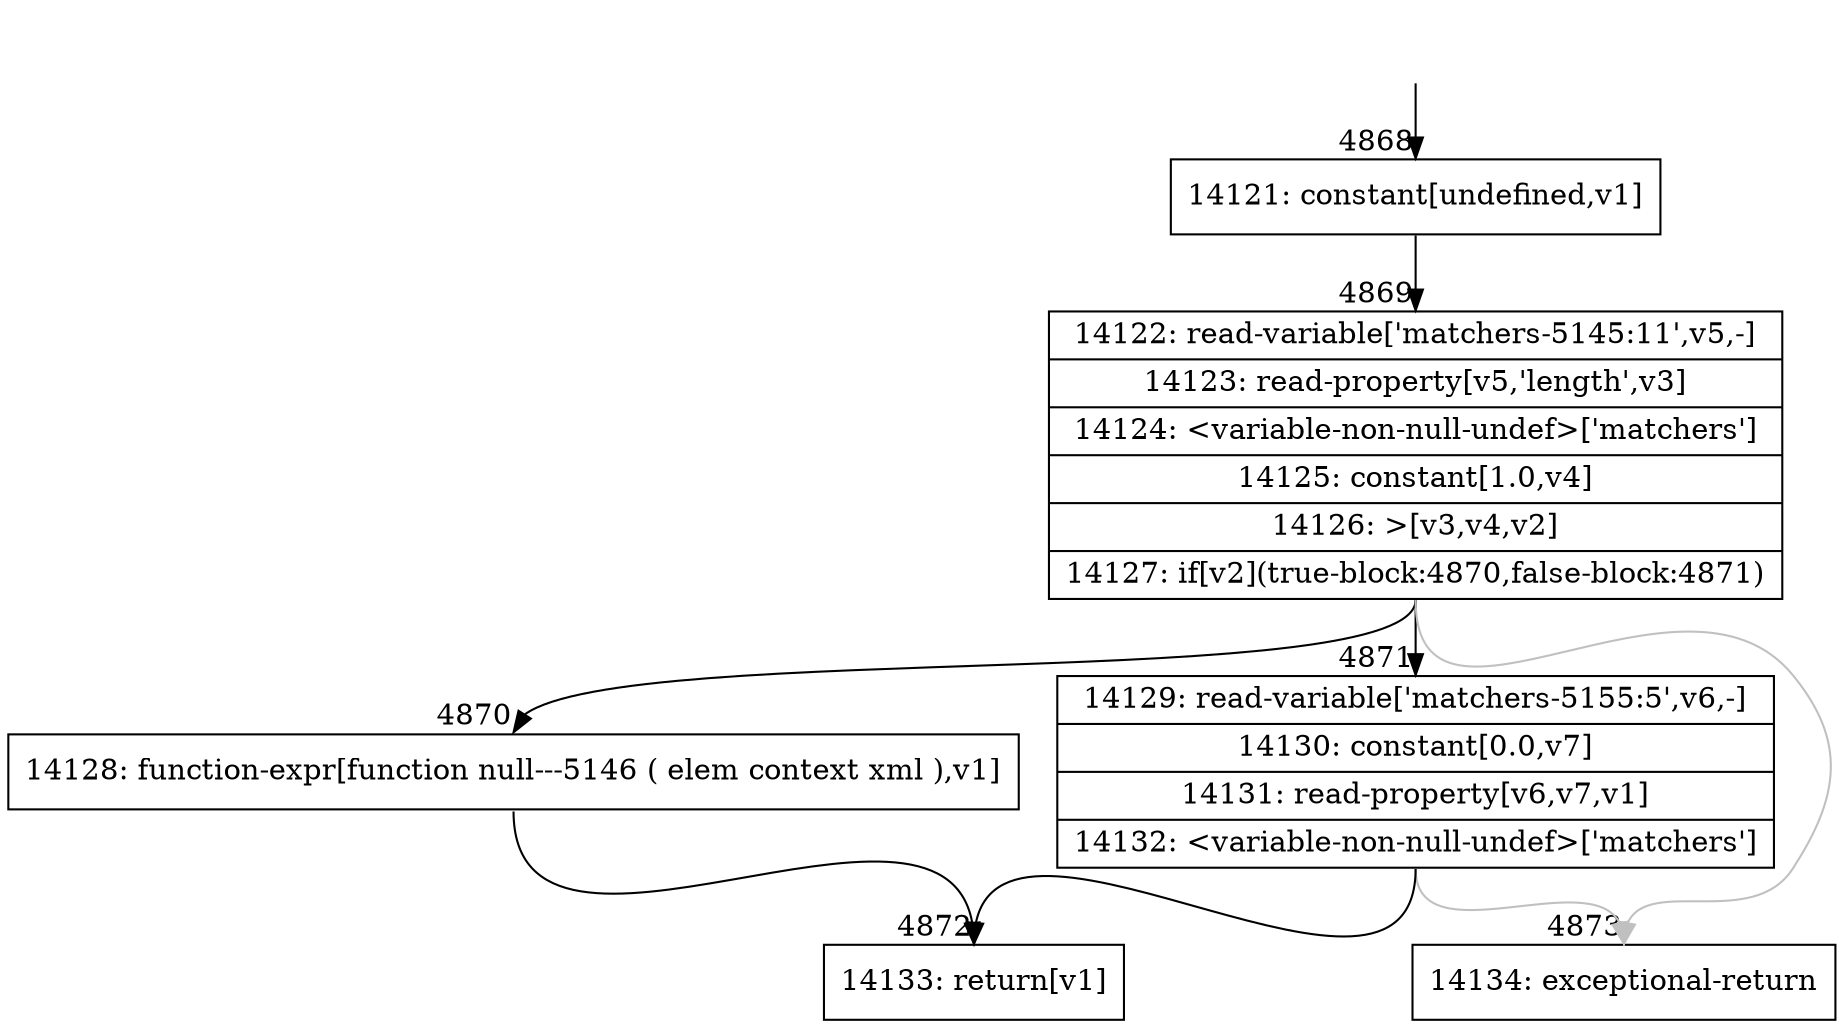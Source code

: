digraph {
rankdir="TD"
BB_entry323[shape=none,label=""];
BB_entry323 -> BB4868 [tailport=s, headport=n, headlabel="    4868"]
BB4868 [shape=record label="{14121: constant[undefined,v1]}" ] 
BB4868 -> BB4869 [tailport=s, headport=n, headlabel="      4869"]
BB4869 [shape=record label="{14122: read-variable['matchers-5145:11',v5,-]|14123: read-property[v5,'length',v3]|14124: \<variable-non-null-undef\>['matchers']|14125: constant[1.0,v4]|14126: \>[v3,v4,v2]|14127: if[v2](true-block:4870,false-block:4871)}" ] 
BB4869 -> BB4870 [tailport=s, headport=n, headlabel="      4870"]
BB4869 -> BB4871 [tailport=s, headport=n, headlabel="      4871"]
BB4869 -> BB4873 [tailport=s, headport=n, color=gray, headlabel="      4873"]
BB4870 [shape=record label="{14128: function-expr[function null---5146 ( elem context xml ),v1]}" ] 
BB4870 -> BB4872 [tailport=s, headport=n, headlabel="      4872"]
BB4871 [shape=record label="{14129: read-variable['matchers-5155:5',v6,-]|14130: constant[0.0,v7]|14131: read-property[v6,v7,v1]|14132: \<variable-non-null-undef\>['matchers']}" ] 
BB4871 -> BB4872 [tailport=s, headport=n]
BB4871 -> BB4873 [tailport=s, headport=n, color=gray]
BB4872 [shape=record label="{14133: return[v1]}" ] 
BB4873 [shape=record label="{14134: exceptional-return}" ] 
}
